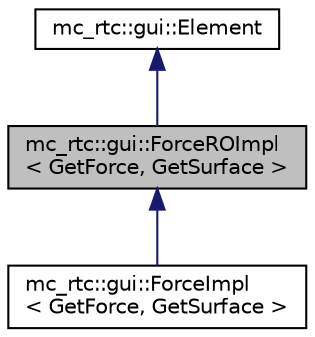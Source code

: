 digraph "mc_rtc::gui::ForceROImpl&lt; GetForce, GetSurface &gt;"
{
 // INTERACTIVE_SVG=YES
  edge [fontname="Helvetica",fontsize="10",labelfontname="Helvetica",labelfontsize="10"];
  node [fontname="Helvetica",fontsize="10",shape=record];
  Node0 [label="mc_rtc::gui::ForceROImpl\l\< GetForce, GetSurface \>",height=0.2,width=0.4,color="black", fillcolor="grey75", style="filled", fontcolor="black"];
  Node1 -> Node0 [dir="back",color="midnightblue",fontsize="10",style="solid",fontname="Helvetica"];
  Node1 [label="mc_rtc::gui::Element",height=0.2,width=0.4,color="black", fillcolor="white", style="filled",URL="$structmc__rtc_1_1gui_1_1Element.html"];
  Node0 -> Node2 [dir="back",color="midnightblue",fontsize="10",style="solid",fontname="Helvetica"];
  Node2 [label="mc_rtc::gui::ForceImpl\l\< GetForce, GetSurface \>",height=0.2,width=0.4,color="black", fillcolor="white", style="filled",URL="$structmc__rtc_1_1gui_1_1ForceImpl.html"];
}

